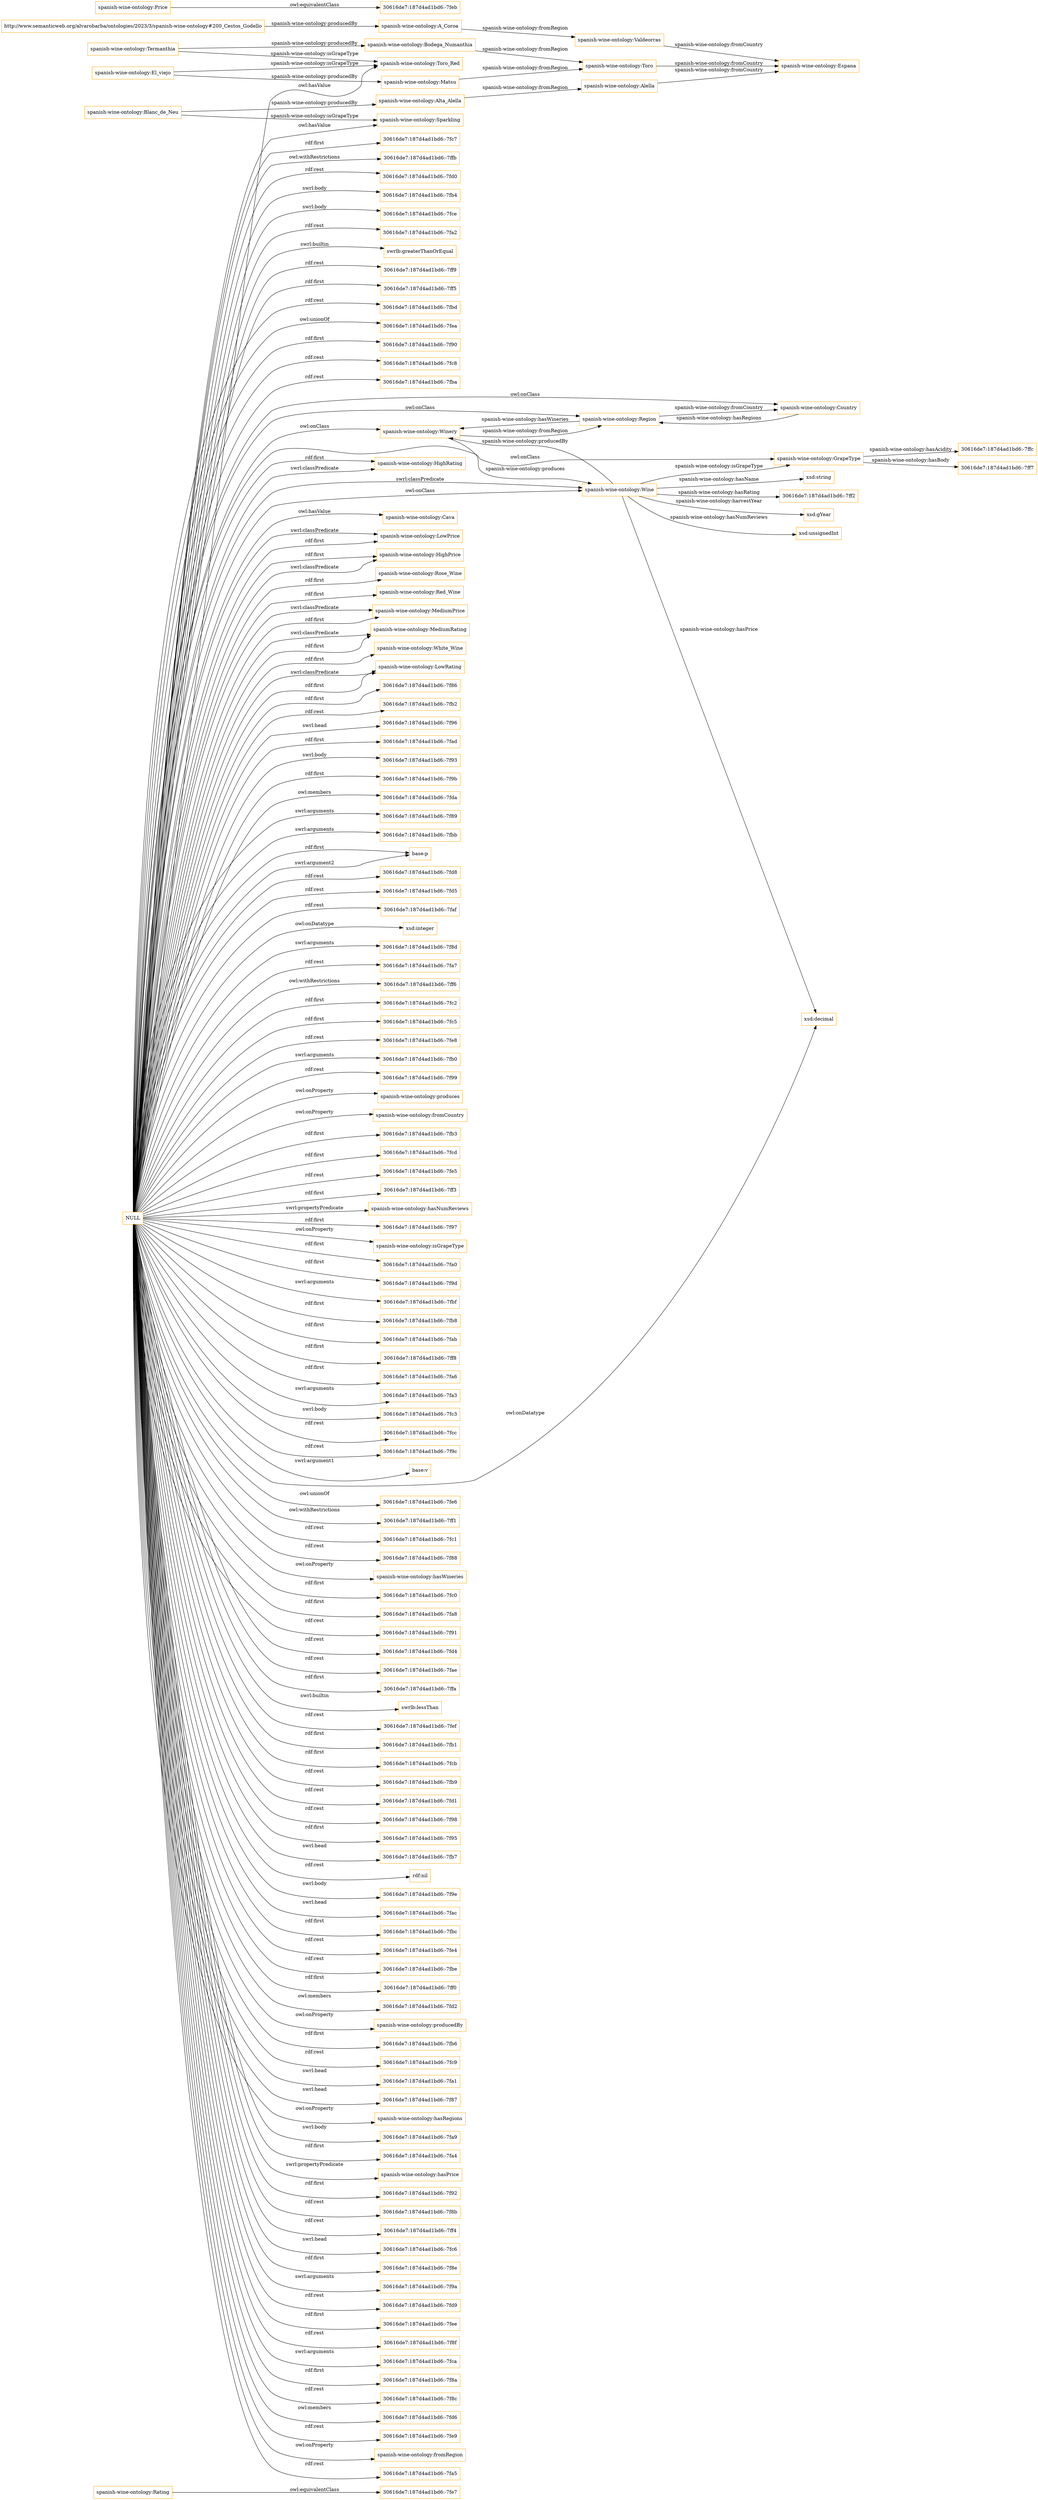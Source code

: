 digraph ar2dtool_diagram { 
rankdir=LR;
size="1501"
node [shape = rectangle, color="orange"]; "spanish-wine-ontology:Rating" "spanish-wine-ontology:Winery" "spanish-wine-ontology:Wine" "spanish-wine-ontology:HighRating" "spanish-wine-ontology:Country" "spanish-wine-ontology:Cava" "spanish-wine-ontology:LowPrice" "30616de7:187d4ad1bd6:-7fe7" "spanish-wine-ontology:HighPrice" "spanish-wine-ontology:Rose_Wine" "spanish-wine-ontology:Red_Wine" "spanish-wine-ontology:Region" "spanish-wine-ontology:MediumPrice" "spanish-wine-ontology:MediumRating" "spanish-wine-ontology:White_Wine" "spanish-wine-ontology:LowRating" "spanish-wine-ontology:Price" "spanish-wine-ontology:GrapeType" "30616de7:187d4ad1bd6:-7feb" ; /*classes style*/
	"spanish-wine-ontology:Termanthia" -> "spanish-wine-ontology:Bodega_Numanthia" [ label = "spanish-wine-ontology:producedBy" ];
	"spanish-wine-ontology:Termanthia" -> "spanish-wine-ontology:Toro_Red" [ label = "spanish-wine-ontology:isGrapeType" ];
	"NULL" -> "30616de7:187d4ad1bd6:-7f89" [ label = "swrl:arguments" ];
	"NULL" -> "30616de7:187d4ad1bd6:-7fbb" [ label = "swrl:arguments" ];
	"NULL" -> "base:p" [ label = "swrl:argument2" ];
	"NULL" -> "spanish-wine-ontology:MediumRating" [ label = "rdf:first" ];
	"NULL" -> "30616de7:187d4ad1bd6:-7fd8" [ label = "rdf:rest" ];
	"NULL" -> "spanish-wine-ontology:GrapeType" [ label = "owl:onClass" ];
	"NULL" -> "spanish-wine-ontology:MediumPrice" [ label = "rdf:first" ];
	"NULL" -> "30616de7:187d4ad1bd6:-7fd5" [ label = "rdf:rest" ];
	"NULL" -> "30616de7:187d4ad1bd6:-7faf" [ label = "rdf:rest" ];
	"NULL" -> "xsd:integer" [ label = "owl:onDatatype" ];
	"NULL" -> "30616de7:187d4ad1bd6:-7f8d" [ label = "swrl:arguments" ];
	"NULL" -> "30616de7:187d4ad1bd6:-7fa7" [ label = "rdf:rest" ];
	"NULL" -> "30616de7:187d4ad1bd6:-7ff6" [ label = "owl:withRestrictions" ];
	"NULL" -> "30616de7:187d4ad1bd6:-7fc2" [ label = "rdf:first" ];
	"NULL" -> "spanish-wine-ontology:Winery" [ label = "owl:onClass" ];
	"NULL" -> "30616de7:187d4ad1bd6:-7fc5" [ label = "rdf:first" ];
	"NULL" -> "30616de7:187d4ad1bd6:-7fe8" [ label = "rdf:rest" ];
	"NULL" -> "30616de7:187d4ad1bd6:-7fb0" [ label = "swrl:arguments" ];
	"NULL" -> "30616de7:187d4ad1bd6:-7f99" [ label = "rdf:rest" ];
	"NULL" -> "spanish-wine-ontology:produces" [ label = "owl:onProperty" ];
	"NULL" -> "spanish-wine-ontology:fromCountry" [ label = "owl:onProperty" ];
	"NULL" -> "30616de7:187d4ad1bd6:-7fb3" [ label = "rdf:first" ];
	"NULL" -> "30616de7:187d4ad1bd6:-7fcd" [ label = "rdf:first" ];
	"NULL" -> "spanish-wine-ontology:HighPrice" [ label = "swrl:classPredicate" ];
	"NULL" -> "30616de7:187d4ad1bd6:-7fe5" [ label = "rdf:rest" ];
	"NULL" -> "30616de7:187d4ad1bd6:-7ff3" [ label = "rdf:first" ];
	"NULL" -> "spanish-wine-ontology:Toro_Red" [ label = "owl:hasValue" ];
	"NULL" -> "spanish-wine-ontology:hasNumReviews" [ label = "swrl:propertyPredicate" ];
	"NULL" -> "30616de7:187d4ad1bd6:-7f97" [ label = "rdf:first" ];
	"NULL" -> "spanish-wine-ontology:White_Wine" [ label = "rdf:first" ];
	"NULL" -> "spanish-wine-ontology:isGrapeType" [ label = "owl:onProperty" ];
	"NULL" -> "30616de7:187d4ad1bd6:-7fa0" [ label = "rdf:first" ];
	"NULL" -> "30616de7:187d4ad1bd6:-7f9d" [ label = "rdf:first" ];
	"NULL" -> "30616de7:187d4ad1bd6:-7fbf" [ label = "swrl:arguments" ];
	"NULL" -> "spanish-wine-ontology:Wine" [ label = "swrl:classPredicate" ];
	"NULL" -> "base:p" [ label = "rdf:first" ];
	"NULL" -> "30616de7:187d4ad1bd6:-7fb8" [ label = "rdf:first" ];
	"NULL" -> "30616de7:187d4ad1bd6:-7fab" [ label = "rdf:first" ];
	"NULL" -> "30616de7:187d4ad1bd6:-7ff8" [ label = "rdf:first" ];
	"NULL" -> "30616de7:187d4ad1bd6:-7fa6" [ label = "rdf:first" ];
	"NULL" -> "30616de7:187d4ad1bd6:-7fa3" [ label = "swrl:arguments" ];
	"NULL" -> "30616de7:187d4ad1bd6:-7fc3" [ label = "swrl:body" ];
	"NULL" -> "30616de7:187d4ad1bd6:-7fcc" [ label = "rdf:rest" ];
	"NULL" -> "30616de7:187d4ad1bd6:-7f9c" [ label = "rdf:rest" ];
	"NULL" -> "spanish-wine-ontology:LowRating" [ label = "rdf:first" ];
	"NULL" -> "base:v" [ label = "swrl:argument1" ];
	"NULL" -> "xsd:decimal" [ label = "owl:onDatatype" ];
	"NULL" -> "30616de7:187d4ad1bd6:-7fe6" [ label = "owl:unionOf" ];
	"NULL" -> "30616de7:187d4ad1bd6:-7ff1" [ label = "owl:withRestrictions" ];
	"NULL" -> "30616de7:187d4ad1bd6:-7fc1" [ label = "rdf:rest" ];
	"NULL" -> "30616de7:187d4ad1bd6:-7f88" [ label = "rdf:rest" ];
	"NULL" -> "spanish-wine-ontology:hasWineries" [ label = "owl:onProperty" ];
	"NULL" -> "spanish-wine-ontology:MediumRating" [ label = "swrl:classPredicate" ];
	"NULL" -> "30616de7:187d4ad1bd6:-7fc0" [ label = "rdf:first" ];
	"NULL" -> "30616de7:187d4ad1bd6:-7fa8" [ label = "rdf:first" ];
	"NULL" -> "30616de7:187d4ad1bd6:-7f91" [ label = "rdf:rest" ];
	"NULL" -> "30616de7:187d4ad1bd6:-7fd4" [ label = "rdf:rest" ];
	"NULL" -> "spanish-wine-ontology:Red_Wine" [ label = "rdf:first" ];
	"NULL" -> "30616de7:187d4ad1bd6:-7fae" [ label = "rdf:rest" ];
	"NULL" -> "spanish-wine-ontology:Country" [ label = "owl:onClass" ];
	"NULL" -> "30616de7:187d4ad1bd6:-7ffa" [ label = "rdf:first" ];
	"NULL" -> "swrlb:lessThan" [ label = "swrl:builtin" ];
	"NULL" -> "spanish-wine-ontology:Cava" [ label = "owl:hasValue" ];
	"NULL" -> "30616de7:187d4ad1bd6:-7fef" [ label = "rdf:rest" ];
	"NULL" -> "30616de7:187d4ad1bd6:-7fb1" [ label = "rdf:first" ];
	"NULL" -> "spanish-wine-ontology:LowPrice" [ label = "rdf:first" ];
	"NULL" -> "30616de7:187d4ad1bd6:-7fcb" [ label = "rdf:first" ];
	"NULL" -> "30616de7:187d4ad1bd6:-7fb9" [ label = "rdf:rest" ];
	"NULL" -> "30616de7:187d4ad1bd6:-7fd1" [ label = "rdf:rest" ];
	"NULL" -> "30616de7:187d4ad1bd6:-7f98" [ label = "rdf:rest" ];
	"NULL" -> "30616de7:187d4ad1bd6:-7f95" [ label = "rdf:first" ];
	"NULL" -> "30616de7:187d4ad1bd6:-7fb7" [ label = "swrl:head" ];
	"NULL" -> "rdf:nil" [ label = "rdf:rest" ];
	"NULL" -> "30616de7:187d4ad1bd6:-7f9e" [ label = "swrl:body" ];
	"NULL" -> "30616de7:187d4ad1bd6:-7fac" [ label = "swrl:head" ];
	"NULL" -> "30616de7:187d4ad1bd6:-7fbc" [ label = "rdf:first" ];
	"NULL" -> "30616de7:187d4ad1bd6:-7fe4" [ label = "rdf:rest" ];
	"NULL" -> "30616de7:187d4ad1bd6:-7fbe" [ label = "rdf:rest" ];
	"NULL" -> "30616de7:187d4ad1bd6:-7ff0" [ label = "rdf:first" ];
	"NULL" -> "30616de7:187d4ad1bd6:-7fd2" [ label = "owl:members" ];
	"NULL" -> "spanish-wine-ontology:producedBy" [ label = "owl:onProperty" ];
	"NULL" -> "30616de7:187d4ad1bd6:-7fb6" [ label = "rdf:first" ];
	"NULL" -> "spanish-wine-ontology:LowRating" [ label = "swrl:classPredicate" ];
	"NULL" -> "30616de7:187d4ad1bd6:-7fc9" [ label = "rdf:rest" ];
	"NULL" -> "30616de7:187d4ad1bd6:-7fa1" [ label = "swrl:head" ];
	"NULL" -> "spanish-wine-ontology:MediumPrice" [ label = "swrl:classPredicate" ];
	"NULL" -> "spanish-wine-ontology:Rose_Wine" [ label = "rdf:first" ];
	"NULL" -> "30616de7:187d4ad1bd6:-7f87" [ label = "swrl:head" ];
	"NULL" -> "spanish-wine-ontology:hasRegions" [ label = "owl:onProperty" ];
	"NULL" -> "30616de7:187d4ad1bd6:-7fa9" [ label = "swrl:body" ];
	"NULL" -> "30616de7:187d4ad1bd6:-7fa4" [ label = "rdf:first" ];
	"NULL" -> "spanish-wine-ontology:hasPrice" [ label = "swrl:propertyPredicate" ];
	"NULL" -> "30616de7:187d4ad1bd6:-7f92" [ label = "rdf:first" ];
	"NULL" -> "30616de7:187d4ad1bd6:-7f8b" [ label = "rdf:rest" ];
	"NULL" -> "30616de7:187d4ad1bd6:-7ff4" [ label = "rdf:rest" ];
	"NULL" -> "spanish-wine-ontology:Region" [ label = "owl:onClass" ];
	"NULL" -> "30616de7:187d4ad1bd6:-7fc6" [ label = "swrl:head" ];
	"NULL" -> "spanish-wine-ontology:LowPrice" [ label = "swrl:classPredicate" ];
	"NULL" -> "30616de7:187d4ad1bd6:-7f8e" [ label = "rdf:first" ];
	"NULL" -> "30616de7:187d4ad1bd6:-7f9a" [ label = "swrl:arguments" ];
	"NULL" -> "30616de7:187d4ad1bd6:-7fd9" [ label = "rdf:rest" ];
	"NULL" -> "30616de7:187d4ad1bd6:-7fee" [ label = "rdf:first" ];
	"NULL" -> "spanish-wine-ontology:Wine" [ label = "owl:onClass" ];
	"NULL" -> "30616de7:187d4ad1bd6:-7f8f" [ label = "rdf:rest" ];
	"NULL" -> "spanish-wine-ontology:HighPrice" [ label = "rdf:first" ];
	"NULL" -> "30616de7:187d4ad1bd6:-7fca" [ label = "swrl:arguments" ];
	"NULL" -> "30616de7:187d4ad1bd6:-7f8a" [ label = "rdf:first" ];
	"NULL" -> "30616de7:187d4ad1bd6:-7f8c" [ label = "rdf:rest" ];
	"NULL" -> "30616de7:187d4ad1bd6:-7fd6" [ label = "owl:members" ];
	"NULL" -> "30616de7:187d4ad1bd6:-7fe9" [ label = "rdf:rest" ];
	"NULL" -> "spanish-wine-ontology:fromRegion" [ label = "owl:onProperty" ];
	"NULL" -> "30616de7:187d4ad1bd6:-7fa5" [ label = "rdf:rest" ];
	"NULL" -> "30616de7:187d4ad1bd6:-7fc7" [ label = "rdf:first" ];
	"NULL" -> "30616de7:187d4ad1bd6:-7ffb" [ label = "owl:withRestrictions" ];
	"NULL" -> "30616de7:187d4ad1bd6:-7fd0" [ label = "rdf:rest" ];
	"NULL" -> "30616de7:187d4ad1bd6:-7fb4" [ label = "swrl:body" ];
	"NULL" -> "30616de7:187d4ad1bd6:-7fce" [ label = "swrl:body" ];
	"NULL" -> "30616de7:187d4ad1bd6:-7fa2" [ label = "rdf:rest" ];
	"NULL" -> "spanish-wine-ontology:HighRating" [ label = "swrl:classPredicate" ];
	"NULL" -> "spanish-wine-ontology:Sparkling" [ label = "owl:hasValue" ];
	"NULL" -> "swrlb:greaterThanOrEqual" [ label = "swrl:builtin" ];
	"NULL" -> "30616de7:187d4ad1bd6:-7ff9" [ label = "rdf:rest" ];
	"NULL" -> "30616de7:187d4ad1bd6:-7ff5" [ label = "rdf:first" ];
	"NULL" -> "30616de7:187d4ad1bd6:-7fbd" [ label = "rdf:rest" ];
	"NULL" -> "30616de7:187d4ad1bd6:-7fea" [ label = "owl:unionOf" ];
	"NULL" -> "30616de7:187d4ad1bd6:-7f90" [ label = "rdf:first" ];
	"NULL" -> "spanish-wine-ontology:HighRating" [ label = "rdf:first" ];
	"NULL" -> "30616de7:187d4ad1bd6:-7fc8" [ label = "rdf:rest" ];
	"NULL" -> "30616de7:187d4ad1bd6:-7fba" [ label = "rdf:rest" ];
	"NULL" -> "30616de7:187d4ad1bd6:-7f86" [ label = "rdf:first" ];
	"NULL" -> "30616de7:187d4ad1bd6:-7fb2" [ label = "rdf:rest" ];
	"NULL" -> "30616de7:187d4ad1bd6:-7f96" [ label = "swrl:head" ];
	"NULL" -> "30616de7:187d4ad1bd6:-7fad" [ label = "rdf:first" ];
	"NULL" -> "30616de7:187d4ad1bd6:-7f93" [ label = "swrl:body" ];
	"NULL" -> "30616de7:187d4ad1bd6:-7f9b" [ label = "rdf:first" ];
	"NULL" -> "30616de7:187d4ad1bd6:-7fda" [ label = "owl:members" ];
	"spanish-wine-ontology:Matsu" -> "spanish-wine-ontology:Toro" [ label = "spanish-wine-ontology:fromRegion" ];
	"spanish-wine-ontology:Price" -> "30616de7:187d4ad1bd6:-7feb" [ label = "owl:equivalentClass" ];
	"http://www.semanticweb.org/alvarobarba/ontologies/2023/3/spanish-wine-ontology#200_Cestos_Godello" -> "spanish-wine-ontology:A_Coroa" [ label = "spanish-wine-ontology:producedBy" ];
	"spanish-wine-ontology:Toro" -> "spanish-wine-ontology:Espana" [ label = "spanish-wine-ontology:fromCountry" ];
	"spanish-wine-ontology:Bodega_Numanthia" -> "spanish-wine-ontology:Toro" [ label = "spanish-wine-ontology:fromRegion" ];
	"spanish-wine-ontology:Alta_Alella" -> "spanish-wine-ontology:Alella" [ label = "spanish-wine-ontology:fromRegion" ];
	"spanish-wine-ontology:Blanc_de_Neu" -> "spanish-wine-ontology:Alta_Alella" [ label = "spanish-wine-ontology:producedBy" ];
	"spanish-wine-ontology:Blanc_de_Neu" -> "spanish-wine-ontology:Sparkling" [ label = "spanish-wine-ontology:isGrapeType" ];
	"spanish-wine-ontology:Rating" -> "30616de7:187d4ad1bd6:-7fe7" [ label = "owl:equivalentClass" ];
	"spanish-wine-ontology:Valdeorras" -> "spanish-wine-ontology:Espana" [ label = "spanish-wine-ontology:fromCountry" ];
	"spanish-wine-ontology:A_Coroa" -> "spanish-wine-ontology:Valdeorras" [ label = "spanish-wine-ontology:fromRegion" ];
	"spanish-wine-ontology:Alella" -> "spanish-wine-ontology:Espana" [ label = "spanish-wine-ontology:fromCountry" ];
	"spanish-wine-ontology:El_viejo" -> "spanish-wine-ontology:Matsu" [ label = "spanish-wine-ontology:producedBy" ];
	"spanish-wine-ontology:El_viejo" -> "spanish-wine-ontology:Toro_Red" [ label = "spanish-wine-ontology:isGrapeType" ];
	"spanish-wine-ontology:Wine" -> "xsd:decimal" [ label = "spanish-wine-ontology:hasPrice" ];
	"spanish-wine-ontology:Wine" -> "30616de7:187d4ad1bd6:-7ff2" [ label = "spanish-wine-ontology:hasRating" ];
	"spanish-wine-ontology:Winery" -> "spanish-wine-ontology:Wine" [ label = "spanish-wine-ontology:produces" ];
	"spanish-wine-ontology:Country" -> "spanish-wine-ontology:Region" [ label = "spanish-wine-ontology:hasRegions" ];
	"spanish-wine-ontology:Region" -> "spanish-wine-ontology:Winery" [ label = "spanish-wine-ontology:hasWineries" ];
	"spanish-wine-ontology:Region" -> "spanish-wine-ontology:Country" [ label = "spanish-wine-ontology:fromCountry" ];
	"spanish-wine-ontology:Wine" -> "spanish-wine-ontology:GrapeType" [ label = "spanish-wine-ontology:isGrapeType" ];
	"spanish-wine-ontology:Winery" -> "spanish-wine-ontology:Region" [ label = "spanish-wine-ontology:fromRegion" ];
	"spanish-wine-ontology:GrapeType" -> "30616de7:187d4ad1bd6:-7ffc" [ label = "spanish-wine-ontology:hasAcidity" ];
	"spanish-wine-ontology:GrapeType" -> "30616de7:187d4ad1bd6:-7ff7" [ label = "spanish-wine-ontology:hasBody" ];
	"spanish-wine-ontology:Wine" -> "xsd:gYear" [ label = "spanish-wine-ontology:harvestYear" ];
	"spanish-wine-ontology:Wine" -> "xsd:unsignedInt" [ label = "spanish-wine-ontology:hasNumReviews" ];
	"spanish-wine-ontology:Wine" -> "xsd:string" [ label = "spanish-wine-ontology:hasName" ];
	"spanish-wine-ontology:Wine" -> "spanish-wine-ontology:Winery" [ label = "spanish-wine-ontology:producedBy" ];

}
